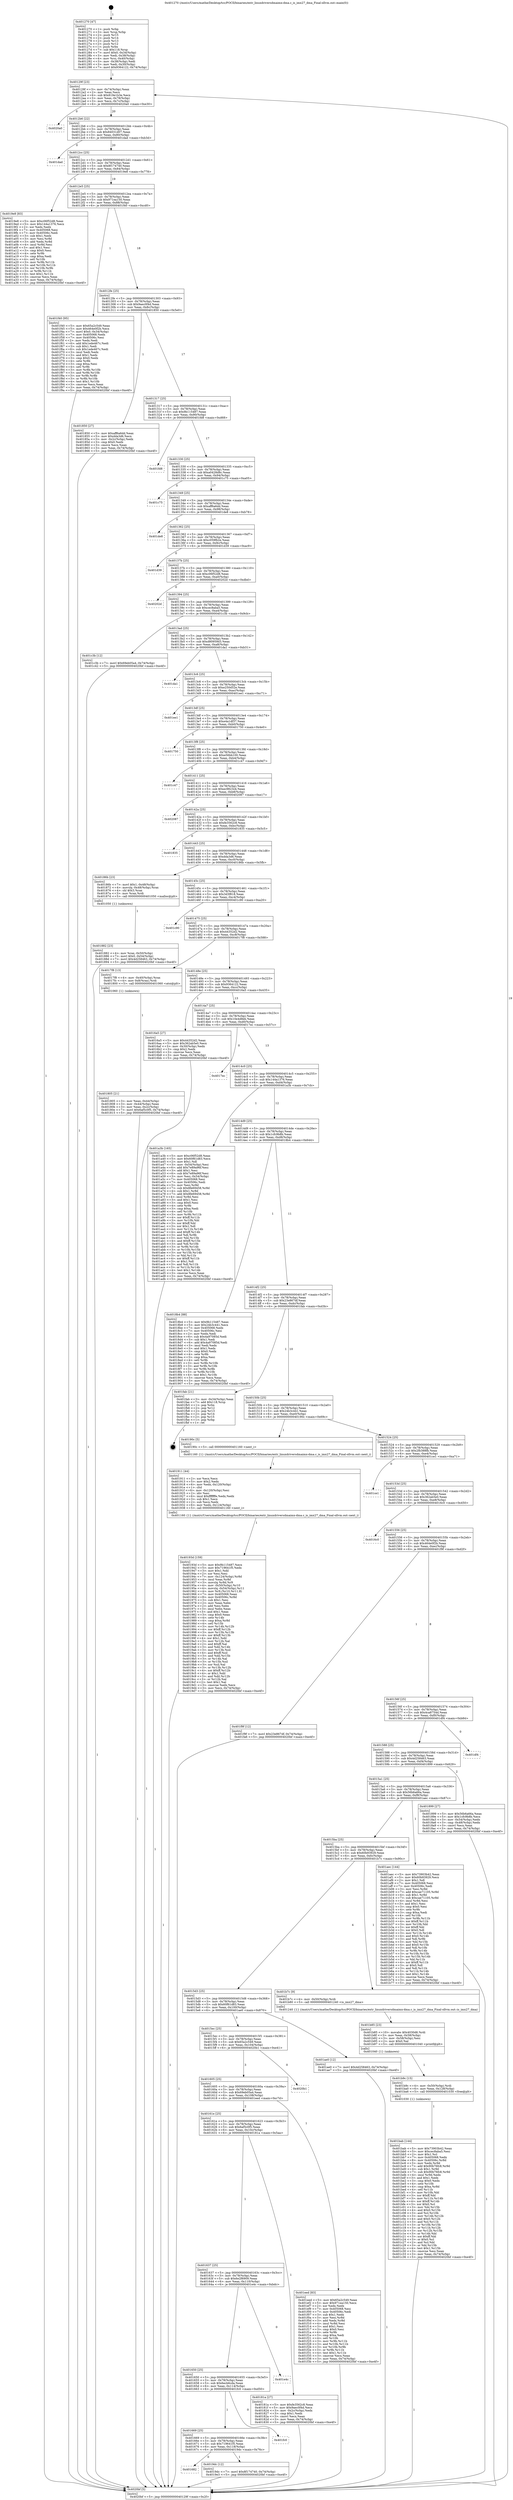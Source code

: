 digraph "0x401270" {
  label = "0x401270 (/mnt/c/Users/mathe/Desktop/tcc/POCII/binaries/extr_linuxdriversdmaimx-dma.c_is_imx27_dma_Final-ollvm.out::main(0))"
  labelloc = "t"
  node[shape=record]

  Entry [label="",width=0.3,height=0.3,shape=circle,fillcolor=black,style=filled]
  "0x40129f" [label="{
     0x40129f [23]\l
     | [instrs]\l
     &nbsp;&nbsp;0x40129f \<+3\>: mov -0x74(%rbp),%eax\l
     &nbsp;&nbsp;0x4012a2 \<+2\>: mov %eax,%ecx\l
     &nbsp;&nbsp;0x4012a4 \<+6\>: sub $0x819e1b3e,%ecx\l
     &nbsp;&nbsp;0x4012aa \<+3\>: mov %eax,-0x78(%rbp)\l
     &nbsp;&nbsp;0x4012ad \<+3\>: mov %ecx,-0x7c(%rbp)\l
     &nbsp;&nbsp;0x4012b0 \<+6\>: je 00000000004020a0 \<main+0xe30\>\l
  }"]
  "0x4020a0" [label="{
     0x4020a0\l
  }", style=dashed]
  "0x4012b6" [label="{
     0x4012b6 [22]\l
     | [instrs]\l
     &nbsp;&nbsp;0x4012b6 \<+5\>: jmp 00000000004012bb \<main+0x4b\>\l
     &nbsp;&nbsp;0x4012bb \<+3\>: mov -0x78(%rbp),%eax\l
     &nbsp;&nbsp;0x4012be \<+5\>: sub $0x84031d07,%eax\l
     &nbsp;&nbsp;0x4012c3 \<+3\>: mov %eax,-0x80(%rbp)\l
     &nbsp;&nbsp;0x4012c6 \<+6\>: je 0000000000401dad \<main+0xb3d\>\l
  }"]
  Exit [label="",width=0.3,height=0.3,shape=circle,fillcolor=black,style=filled,peripheries=2]
  "0x401dad" [label="{
     0x401dad\l
  }", style=dashed]
  "0x4012cc" [label="{
     0x4012cc [25]\l
     | [instrs]\l
     &nbsp;&nbsp;0x4012cc \<+5\>: jmp 00000000004012d1 \<main+0x61\>\l
     &nbsp;&nbsp;0x4012d1 \<+3\>: mov -0x78(%rbp),%eax\l
     &nbsp;&nbsp;0x4012d4 \<+5\>: sub $0x8f174740,%eax\l
     &nbsp;&nbsp;0x4012d9 \<+6\>: mov %eax,-0x84(%rbp)\l
     &nbsp;&nbsp;0x4012df \<+6\>: je 00000000004019e8 \<main+0x778\>\l
  }"]
  "0x401bab" [label="{
     0x401bab [144]\l
     | [instrs]\l
     &nbsp;&nbsp;0x401bab \<+5\>: mov $0x73903b42,%eax\l
     &nbsp;&nbsp;0x401bb0 \<+5\>: mov $0xcec8aba5,%esi\l
     &nbsp;&nbsp;0x401bb5 \<+2\>: mov $0x1,%cl\l
     &nbsp;&nbsp;0x401bb7 \<+7\>: mov 0x405068,%edx\l
     &nbsp;&nbsp;0x401bbe \<+8\>: mov 0x40506c,%r8d\l
     &nbsp;&nbsp;0x401bc6 \<+3\>: mov %edx,%r9d\l
     &nbsp;&nbsp;0x401bc9 \<+7\>: add $0x90b76fc8,%r9d\l
     &nbsp;&nbsp;0x401bd0 \<+4\>: sub $0x1,%r9d\l
     &nbsp;&nbsp;0x401bd4 \<+7\>: sub $0x90b76fc8,%r9d\l
     &nbsp;&nbsp;0x401bdb \<+4\>: imul %r9d,%edx\l
     &nbsp;&nbsp;0x401bdf \<+3\>: and $0x1,%edx\l
     &nbsp;&nbsp;0x401be2 \<+3\>: cmp $0x0,%edx\l
     &nbsp;&nbsp;0x401be5 \<+4\>: sete %r10b\l
     &nbsp;&nbsp;0x401be9 \<+4\>: cmp $0xa,%r8d\l
     &nbsp;&nbsp;0x401bed \<+4\>: setl %r11b\l
     &nbsp;&nbsp;0x401bf1 \<+3\>: mov %r10b,%bl\l
     &nbsp;&nbsp;0x401bf4 \<+3\>: xor $0xff,%bl\l
     &nbsp;&nbsp;0x401bf7 \<+3\>: mov %r11b,%r14b\l
     &nbsp;&nbsp;0x401bfa \<+4\>: xor $0xff,%r14b\l
     &nbsp;&nbsp;0x401bfe \<+3\>: xor $0x0,%cl\l
     &nbsp;&nbsp;0x401c01 \<+3\>: mov %bl,%r15b\l
     &nbsp;&nbsp;0x401c04 \<+4\>: and $0x0,%r15b\l
     &nbsp;&nbsp;0x401c08 \<+3\>: and %cl,%r10b\l
     &nbsp;&nbsp;0x401c0b \<+3\>: mov %r14b,%r12b\l
     &nbsp;&nbsp;0x401c0e \<+4\>: and $0x0,%r12b\l
     &nbsp;&nbsp;0x401c12 \<+3\>: and %cl,%r11b\l
     &nbsp;&nbsp;0x401c15 \<+3\>: or %r10b,%r15b\l
     &nbsp;&nbsp;0x401c18 \<+3\>: or %r11b,%r12b\l
     &nbsp;&nbsp;0x401c1b \<+3\>: xor %r12b,%r15b\l
     &nbsp;&nbsp;0x401c1e \<+3\>: or %r14b,%bl\l
     &nbsp;&nbsp;0x401c21 \<+3\>: xor $0xff,%bl\l
     &nbsp;&nbsp;0x401c24 \<+3\>: or $0x0,%cl\l
     &nbsp;&nbsp;0x401c27 \<+2\>: and %cl,%bl\l
     &nbsp;&nbsp;0x401c29 \<+3\>: or %bl,%r15b\l
     &nbsp;&nbsp;0x401c2c \<+4\>: test $0x1,%r15b\l
     &nbsp;&nbsp;0x401c30 \<+3\>: cmovne %esi,%eax\l
     &nbsp;&nbsp;0x401c33 \<+3\>: mov %eax,-0x74(%rbp)\l
     &nbsp;&nbsp;0x401c36 \<+5\>: jmp 00000000004020bf \<main+0xe4f\>\l
  }"]
  "0x4019e8" [label="{
     0x4019e8 [83]\l
     | [instrs]\l
     &nbsp;&nbsp;0x4019e8 \<+5\>: mov $0xc06f52d8,%eax\l
     &nbsp;&nbsp;0x4019ed \<+5\>: mov $0x144a1376,%ecx\l
     &nbsp;&nbsp;0x4019f2 \<+2\>: xor %edx,%edx\l
     &nbsp;&nbsp;0x4019f4 \<+7\>: mov 0x405068,%esi\l
     &nbsp;&nbsp;0x4019fb \<+7\>: mov 0x40506c,%edi\l
     &nbsp;&nbsp;0x401a02 \<+3\>: sub $0x1,%edx\l
     &nbsp;&nbsp;0x401a05 \<+3\>: mov %esi,%r8d\l
     &nbsp;&nbsp;0x401a08 \<+3\>: add %edx,%r8d\l
     &nbsp;&nbsp;0x401a0b \<+4\>: imul %r8d,%esi\l
     &nbsp;&nbsp;0x401a0f \<+3\>: and $0x1,%esi\l
     &nbsp;&nbsp;0x401a12 \<+3\>: cmp $0x0,%esi\l
     &nbsp;&nbsp;0x401a15 \<+4\>: sete %r9b\l
     &nbsp;&nbsp;0x401a19 \<+3\>: cmp $0xa,%edi\l
     &nbsp;&nbsp;0x401a1c \<+4\>: setl %r10b\l
     &nbsp;&nbsp;0x401a20 \<+3\>: mov %r9b,%r11b\l
     &nbsp;&nbsp;0x401a23 \<+3\>: and %r10b,%r11b\l
     &nbsp;&nbsp;0x401a26 \<+3\>: xor %r10b,%r9b\l
     &nbsp;&nbsp;0x401a29 \<+3\>: or %r9b,%r11b\l
     &nbsp;&nbsp;0x401a2c \<+4\>: test $0x1,%r11b\l
     &nbsp;&nbsp;0x401a30 \<+3\>: cmovne %ecx,%eax\l
     &nbsp;&nbsp;0x401a33 \<+3\>: mov %eax,-0x74(%rbp)\l
     &nbsp;&nbsp;0x401a36 \<+5\>: jmp 00000000004020bf \<main+0xe4f\>\l
  }"]
  "0x4012e5" [label="{
     0x4012e5 [25]\l
     | [instrs]\l
     &nbsp;&nbsp;0x4012e5 \<+5\>: jmp 00000000004012ea \<main+0x7a\>\l
     &nbsp;&nbsp;0x4012ea \<+3\>: mov -0x78(%rbp),%eax\l
     &nbsp;&nbsp;0x4012ed \<+5\>: sub $0x971ea150,%eax\l
     &nbsp;&nbsp;0x4012f2 \<+6\>: mov %eax,-0x88(%rbp)\l
     &nbsp;&nbsp;0x4012f8 \<+6\>: je 0000000000401f40 \<main+0xcd0\>\l
  }"]
  "0x401b9c" [label="{
     0x401b9c [15]\l
     | [instrs]\l
     &nbsp;&nbsp;0x401b9c \<+4\>: mov -0x50(%rbp),%rdi\l
     &nbsp;&nbsp;0x401ba0 \<+6\>: mov %eax,-0x128(%rbp)\l
     &nbsp;&nbsp;0x401ba6 \<+5\>: call 0000000000401030 \<free@plt\>\l
     | [calls]\l
     &nbsp;&nbsp;0x401030 \{1\} (unknown)\l
  }"]
  "0x401f40" [label="{
     0x401f40 [95]\l
     | [instrs]\l
     &nbsp;&nbsp;0x401f40 \<+5\>: mov $0x65a2c549,%eax\l
     &nbsp;&nbsp;0x401f45 \<+5\>: mov $0x464e0f2b,%ecx\l
     &nbsp;&nbsp;0x401f4a \<+7\>: movl $0x0,-0x34(%rbp)\l
     &nbsp;&nbsp;0x401f51 \<+7\>: mov 0x405068,%edx\l
     &nbsp;&nbsp;0x401f58 \<+7\>: mov 0x40506c,%esi\l
     &nbsp;&nbsp;0x401f5f \<+2\>: mov %edx,%edi\l
     &nbsp;&nbsp;0x401f61 \<+6\>: add $0x1ede467c,%edi\l
     &nbsp;&nbsp;0x401f67 \<+3\>: sub $0x1,%edi\l
     &nbsp;&nbsp;0x401f6a \<+6\>: sub $0x1ede467c,%edi\l
     &nbsp;&nbsp;0x401f70 \<+3\>: imul %edi,%edx\l
     &nbsp;&nbsp;0x401f73 \<+3\>: and $0x1,%edx\l
     &nbsp;&nbsp;0x401f76 \<+3\>: cmp $0x0,%edx\l
     &nbsp;&nbsp;0x401f79 \<+4\>: sete %r8b\l
     &nbsp;&nbsp;0x401f7d \<+3\>: cmp $0xa,%esi\l
     &nbsp;&nbsp;0x401f80 \<+4\>: setl %r9b\l
     &nbsp;&nbsp;0x401f84 \<+3\>: mov %r8b,%r10b\l
     &nbsp;&nbsp;0x401f87 \<+3\>: and %r9b,%r10b\l
     &nbsp;&nbsp;0x401f8a \<+3\>: xor %r9b,%r8b\l
     &nbsp;&nbsp;0x401f8d \<+3\>: or %r8b,%r10b\l
     &nbsp;&nbsp;0x401f90 \<+4\>: test $0x1,%r10b\l
     &nbsp;&nbsp;0x401f94 \<+3\>: cmovne %ecx,%eax\l
     &nbsp;&nbsp;0x401f97 \<+3\>: mov %eax,-0x74(%rbp)\l
     &nbsp;&nbsp;0x401f9a \<+5\>: jmp 00000000004020bf \<main+0xe4f\>\l
  }"]
  "0x4012fe" [label="{
     0x4012fe [25]\l
     | [instrs]\l
     &nbsp;&nbsp;0x4012fe \<+5\>: jmp 0000000000401303 \<main+0x93\>\l
     &nbsp;&nbsp;0x401303 \<+3\>: mov -0x78(%rbp),%eax\l
     &nbsp;&nbsp;0x401306 \<+5\>: sub $0x9aec0f4d,%eax\l
     &nbsp;&nbsp;0x40130b \<+6\>: mov %eax,-0x8c(%rbp)\l
     &nbsp;&nbsp;0x401311 \<+6\>: je 0000000000401850 \<main+0x5e0\>\l
  }"]
  "0x401b85" [label="{
     0x401b85 [23]\l
     | [instrs]\l
     &nbsp;&nbsp;0x401b85 \<+10\>: movabs $0x4030d6,%rdi\l
     &nbsp;&nbsp;0x401b8f \<+3\>: mov %eax,-0x58(%rbp)\l
     &nbsp;&nbsp;0x401b92 \<+3\>: mov -0x58(%rbp),%esi\l
     &nbsp;&nbsp;0x401b95 \<+2\>: mov $0x0,%al\l
     &nbsp;&nbsp;0x401b97 \<+5\>: call 0000000000401040 \<printf@plt\>\l
     | [calls]\l
     &nbsp;&nbsp;0x401040 \{1\} (unknown)\l
  }"]
  "0x401850" [label="{
     0x401850 [27]\l
     | [instrs]\l
     &nbsp;&nbsp;0x401850 \<+5\>: mov $0xaff6a6dd,%eax\l
     &nbsp;&nbsp;0x401855 \<+5\>: mov $0xdda3d6,%ecx\l
     &nbsp;&nbsp;0x40185a \<+3\>: mov -0x2c(%rbp),%edx\l
     &nbsp;&nbsp;0x40185d \<+3\>: cmp $0x0,%edx\l
     &nbsp;&nbsp;0x401860 \<+3\>: cmove %ecx,%eax\l
     &nbsp;&nbsp;0x401863 \<+3\>: mov %eax,-0x74(%rbp)\l
     &nbsp;&nbsp;0x401866 \<+5\>: jmp 00000000004020bf \<main+0xe4f\>\l
  }"]
  "0x401317" [label="{
     0x401317 [25]\l
     | [instrs]\l
     &nbsp;&nbsp;0x401317 \<+5\>: jmp 000000000040131c \<main+0xac\>\l
     &nbsp;&nbsp;0x40131c \<+3\>: mov -0x78(%rbp),%eax\l
     &nbsp;&nbsp;0x40131f \<+5\>: sub $0x9b115487,%eax\l
     &nbsp;&nbsp;0x401324 \<+6\>: mov %eax,-0x90(%rbp)\l
     &nbsp;&nbsp;0x40132a \<+6\>: je 0000000000401fd8 \<main+0xd68\>\l
  }"]
  "0x401682" [label="{
     0x401682\l
  }", style=dashed]
  "0x401fd8" [label="{
     0x401fd8\l
  }", style=dashed]
  "0x401330" [label="{
     0x401330 [25]\l
     | [instrs]\l
     &nbsp;&nbsp;0x401330 \<+5\>: jmp 0000000000401335 \<main+0xc5\>\l
     &nbsp;&nbsp;0x401335 \<+3\>: mov -0x78(%rbp),%eax\l
     &nbsp;&nbsp;0x401338 \<+5\>: sub $0xa0428d8c,%eax\l
     &nbsp;&nbsp;0x40133d \<+6\>: mov %eax,-0x94(%rbp)\l
     &nbsp;&nbsp;0x401343 \<+6\>: je 0000000000401c75 \<main+0xa05\>\l
  }"]
  "0x4019dc" [label="{
     0x4019dc [12]\l
     | [instrs]\l
     &nbsp;&nbsp;0x4019dc \<+7\>: movl $0x8f174740,-0x74(%rbp)\l
     &nbsp;&nbsp;0x4019e3 \<+5\>: jmp 00000000004020bf \<main+0xe4f\>\l
  }"]
  "0x401c75" [label="{
     0x401c75\l
  }", style=dashed]
  "0x401349" [label="{
     0x401349 [25]\l
     | [instrs]\l
     &nbsp;&nbsp;0x401349 \<+5\>: jmp 000000000040134e \<main+0xde\>\l
     &nbsp;&nbsp;0x40134e \<+3\>: mov -0x78(%rbp),%eax\l
     &nbsp;&nbsp;0x401351 \<+5\>: sub $0xaff6a6dd,%eax\l
     &nbsp;&nbsp;0x401356 \<+6\>: mov %eax,-0x98(%rbp)\l
     &nbsp;&nbsp;0x40135c \<+6\>: je 0000000000401de8 \<main+0xb78\>\l
  }"]
  "0x401669" [label="{
     0x401669 [25]\l
     | [instrs]\l
     &nbsp;&nbsp;0x401669 \<+5\>: jmp 000000000040166e \<main+0x3fe\>\l
     &nbsp;&nbsp;0x40166e \<+3\>: mov -0x78(%rbp),%eax\l
     &nbsp;&nbsp;0x401671 \<+5\>: sub $0x719641f5,%eax\l
     &nbsp;&nbsp;0x401676 \<+6\>: mov %eax,-0x118(%rbp)\l
     &nbsp;&nbsp;0x40167c \<+6\>: je 00000000004019dc \<main+0x76c\>\l
  }"]
  "0x401de8" [label="{
     0x401de8\l
  }", style=dashed]
  "0x401362" [label="{
     0x401362 [25]\l
     | [instrs]\l
     &nbsp;&nbsp;0x401362 \<+5\>: jmp 0000000000401367 \<main+0xf7\>\l
     &nbsp;&nbsp;0x401367 \<+3\>: mov -0x78(%rbp),%eax\l
     &nbsp;&nbsp;0x40136a \<+5\>: sub $0xc059fb2e,%eax\l
     &nbsp;&nbsp;0x40136f \<+6\>: mov %eax,-0x9c(%rbp)\l
     &nbsp;&nbsp;0x401375 \<+6\>: je 0000000000401d39 \<main+0xac9\>\l
  }"]
  "0x401fc0" [label="{
     0x401fc0\l
  }", style=dashed]
  "0x401d39" [label="{
     0x401d39\l
  }", style=dashed]
  "0x40137b" [label="{
     0x40137b [25]\l
     | [instrs]\l
     &nbsp;&nbsp;0x40137b \<+5\>: jmp 0000000000401380 \<main+0x110\>\l
     &nbsp;&nbsp;0x401380 \<+3\>: mov -0x78(%rbp),%eax\l
     &nbsp;&nbsp;0x401383 \<+5\>: sub $0xc06f52d8,%eax\l
     &nbsp;&nbsp;0x401388 \<+6\>: mov %eax,-0xa0(%rbp)\l
     &nbsp;&nbsp;0x40138e \<+6\>: je 000000000040202d \<main+0xdbd\>\l
  }"]
  "0x401650" [label="{
     0x401650 [25]\l
     | [instrs]\l
     &nbsp;&nbsp;0x401650 \<+5\>: jmp 0000000000401655 \<main+0x3e5\>\l
     &nbsp;&nbsp;0x401655 \<+3\>: mov -0x78(%rbp),%eax\l
     &nbsp;&nbsp;0x401658 \<+5\>: sub $0x6ecb6cda,%eax\l
     &nbsp;&nbsp;0x40165d \<+6\>: mov %eax,-0x114(%rbp)\l
     &nbsp;&nbsp;0x401663 \<+6\>: je 0000000000401fc0 \<main+0xd50\>\l
  }"]
  "0x40202d" [label="{
     0x40202d\l
  }", style=dashed]
  "0x401394" [label="{
     0x401394 [25]\l
     | [instrs]\l
     &nbsp;&nbsp;0x401394 \<+5\>: jmp 0000000000401399 \<main+0x129\>\l
     &nbsp;&nbsp;0x401399 \<+3\>: mov -0x78(%rbp),%eax\l
     &nbsp;&nbsp;0x40139c \<+5\>: sub $0xcec8aba5,%eax\l
     &nbsp;&nbsp;0x4013a1 \<+6\>: mov %eax,-0xa4(%rbp)\l
     &nbsp;&nbsp;0x4013a7 \<+6\>: je 0000000000401c3b \<main+0x9cb\>\l
  }"]
  "0x401e4c" [label="{
     0x401e4c\l
  }", style=dashed]
  "0x401c3b" [label="{
     0x401c3b [12]\l
     | [instrs]\l
     &nbsp;&nbsp;0x401c3b \<+7\>: movl $0x69eb05a4,-0x74(%rbp)\l
     &nbsp;&nbsp;0x401c42 \<+5\>: jmp 00000000004020bf \<main+0xe4f\>\l
  }"]
  "0x4013ad" [label="{
     0x4013ad [25]\l
     | [instrs]\l
     &nbsp;&nbsp;0x4013ad \<+5\>: jmp 00000000004013b2 \<main+0x142\>\l
     &nbsp;&nbsp;0x4013b2 \<+3\>: mov -0x78(%rbp),%eax\l
     &nbsp;&nbsp;0x4013b5 \<+5\>: sub $0xd80959d3,%eax\l
     &nbsp;&nbsp;0x4013ba \<+6\>: mov %eax,-0xa8(%rbp)\l
     &nbsp;&nbsp;0x4013c0 \<+6\>: je 0000000000401da1 \<main+0xb31\>\l
  }"]
  "0x40193d" [label="{
     0x40193d [159]\l
     | [instrs]\l
     &nbsp;&nbsp;0x40193d \<+5\>: mov $0x9b115487,%ecx\l
     &nbsp;&nbsp;0x401942 \<+5\>: mov $0x719641f5,%edx\l
     &nbsp;&nbsp;0x401947 \<+3\>: mov $0x1,%dil\l
     &nbsp;&nbsp;0x40194a \<+2\>: xor %esi,%esi\l
     &nbsp;&nbsp;0x40194c \<+7\>: mov -0x124(%rbp),%r8d\l
     &nbsp;&nbsp;0x401953 \<+4\>: imul %eax,%r8d\l
     &nbsp;&nbsp;0x401957 \<+3\>: movslq %r8d,%r9\l
     &nbsp;&nbsp;0x40195a \<+4\>: mov -0x50(%rbp),%r10\l
     &nbsp;&nbsp;0x40195e \<+4\>: movslq -0x54(%rbp),%r11\l
     &nbsp;&nbsp;0x401962 \<+4\>: mov %r9,(%r10,%r11,8)\l
     &nbsp;&nbsp;0x401966 \<+7\>: mov 0x405068,%eax\l
     &nbsp;&nbsp;0x40196d \<+8\>: mov 0x40506c,%r8d\l
     &nbsp;&nbsp;0x401975 \<+3\>: sub $0x1,%esi\l
     &nbsp;&nbsp;0x401978 \<+2\>: mov %eax,%ebx\l
     &nbsp;&nbsp;0x40197a \<+2\>: add %esi,%ebx\l
     &nbsp;&nbsp;0x40197c \<+3\>: imul %ebx,%eax\l
     &nbsp;&nbsp;0x40197f \<+3\>: and $0x1,%eax\l
     &nbsp;&nbsp;0x401982 \<+3\>: cmp $0x0,%eax\l
     &nbsp;&nbsp;0x401985 \<+4\>: sete %r14b\l
     &nbsp;&nbsp;0x401989 \<+4\>: cmp $0xa,%r8d\l
     &nbsp;&nbsp;0x40198d \<+4\>: setl %r15b\l
     &nbsp;&nbsp;0x401991 \<+3\>: mov %r14b,%r12b\l
     &nbsp;&nbsp;0x401994 \<+4\>: xor $0xff,%r12b\l
     &nbsp;&nbsp;0x401998 \<+3\>: mov %r15b,%r13b\l
     &nbsp;&nbsp;0x40199b \<+4\>: xor $0xff,%r13b\l
     &nbsp;&nbsp;0x40199f \<+4\>: xor $0x1,%dil\l
     &nbsp;&nbsp;0x4019a3 \<+3\>: mov %r12b,%al\l
     &nbsp;&nbsp;0x4019a6 \<+2\>: and $0xff,%al\l
     &nbsp;&nbsp;0x4019a8 \<+3\>: and %dil,%r14b\l
     &nbsp;&nbsp;0x4019ab \<+3\>: mov %r13b,%sil\l
     &nbsp;&nbsp;0x4019ae \<+4\>: and $0xff,%sil\l
     &nbsp;&nbsp;0x4019b2 \<+3\>: and %dil,%r15b\l
     &nbsp;&nbsp;0x4019b5 \<+3\>: or %r14b,%al\l
     &nbsp;&nbsp;0x4019b8 \<+3\>: or %r15b,%sil\l
     &nbsp;&nbsp;0x4019bb \<+3\>: xor %sil,%al\l
     &nbsp;&nbsp;0x4019be \<+3\>: or %r13b,%r12b\l
     &nbsp;&nbsp;0x4019c1 \<+4\>: xor $0xff,%r12b\l
     &nbsp;&nbsp;0x4019c5 \<+4\>: or $0x1,%dil\l
     &nbsp;&nbsp;0x4019c9 \<+3\>: and %dil,%r12b\l
     &nbsp;&nbsp;0x4019cc \<+3\>: or %r12b,%al\l
     &nbsp;&nbsp;0x4019cf \<+2\>: test $0x1,%al\l
     &nbsp;&nbsp;0x4019d1 \<+3\>: cmovne %edx,%ecx\l
     &nbsp;&nbsp;0x4019d4 \<+3\>: mov %ecx,-0x74(%rbp)\l
     &nbsp;&nbsp;0x4019d7 \<+5\>: jmp 00000000004020bf \<main+0xe4f\>\l
  }"]
  "0x401da1" [label="{
     0x401da1\l
  }", style=dashed]
  "0x4013c6" [label="{
     0x4013c6 [25]\l
     | [instrs]\l
     &nbsp;&nbsp;0x4013c6 \<+5\>: jmp 00000000004013cb \<main+0x15b\>\l
     &nbsp;&nbsp;0x4013cb \<+3\>: mov -0x78(%rbp),%eax\l
     &nbsp;&nbsp;0x4013ce \<+5\>: sub $0xe250d52e,%eax\l
     &nbsp;&nbsp;0x4013d3 \<+6\>: mov %eax,-0xac(%rbp)\l
     &nbsp;&nbsp;0x4013d9 \<+6\>: je 0000000000401ee1 \<main+0xc71\>\l
  }"]
  "0x401911" [label="{
     0x401911 [44]\l
     | [instrs]\l
     &nbsp;&nbsp;0x401911 \<+2\>: xor %ecx,%ecx\l
     &nbsp;&nbsp;0x401913 \<+5\>: mov $0x2,%edx\l
     &nbsp;&nbsp;0x401918 \<+6\>: mov %edx,-0x120(%rbp)\l
     &nbsp;&nbsp;0x40191e \<+1\>: cltd\l
     &nbsp;&nbsp;0x40191f \<+6\>: mov -0x120(%rbp),%esi\l
     &nbsp;&nbsp;0x401925 \<+2\>: idiv %esi\l
     &nbsp;&nbsp;0x401927 \<+6\>: imul $0xfffffffe,%edx,%edx\l
     &nbsp;&nbsp;0x40192d \<+3\>: sub $0x1,%ecx\l
     &nbsp;&nbsp;0x401930 \<+2\>: sub %ecx,%edx\l
     &nbsp;&nbsp;0x401932 \<+6\>: mov %edx,-0x124(%rbp)\l
     &nbsp;&nbsp;0x401938 \<+5\>: call 0000000000401160 \<next_i\>\l
     | [calls]\l
     &nbsp;&nbsp;0x401160 \{1\} (/mnt/c/Users/mathe/Desktop/tcc/POCII/binaries/extr_linuxdriversdmaimx-dma.c_is_imx27_dma_Final-ollvm.out::next_i)\l
  }"]
  "0x401ee1" [label="{
     0x401ee1\l
  }", style=dashed]
  "0x4013df" [label="{
     0x4013df [25]\l
     | [instrs]\l
     &nbsp;&nbsp;0x4013df \<+5\>: jmp 00000000004013e4 \<main+0x174\>\l
     &nbsp;&nbsp;0x4013e4 \<+3\>: mov -0x78(%rbp),%eax\l
     &nbsp;&nbsp;0x4013e7 \<+5\>: sub $0xe4a1df37,%eax\l
     &nbsp;&nbsp;0x4013ec \<+6\>: mov %eax,-0xb0(%rbp)\l
     &nbsp;&nbsp;0x4013f2 \<+6\>: je 0000000000401750 \<main+0x4e0\>\l
  }"]
  "0x401882" [label="{
     0x401882 [23]\l
     | [instrs]\l
     &nbsp;&nbsp;0x401882 \<+4\>: mov %rax,-0x50(%rbp)\l
     &nbsp;&nbsp;0x401886 \<+7\>: movl $0x0,-0x54(%rbp)\l
     &nbsp;&nbsp;0x40188d \<+7\>: movl $0x4d258463,-0x74(%rbp)\l
     &nbsp;&nbsp;0x401894 \<+5\>: jmp 00000000004020bf \<main+0xe4f\>\l
  }"]
  "0x401750" [label="{
     0x401750\l
  }", style=dashed]
  "0x4013f8" [label="{
     0x4013f8 [25]\l
     | [instrs]\l
     &nbsp;&nbsp;0x4013f8 \<+5\>: jmp 00000000004013fd \<main+0x18d\>\l
     &nbsp;&nbsp;0x4013fd \<+3\>: mov -0x78(%rbp),%eax\l
     &nbsp;&nbsp;0x401400 \<+5\>: sub $0xe56bb100,%eax\l
     &nbsp;&nbsp;0x401405 \<+6\>: mov %eax,-0xb4(%rbp)\l
     &nbsp;&nbsp;0x40140b \<+6\>: je 0000000000401c47 \<main+0x9d7\>\l
  }"]
  "0x401637" [label="{
     0x401637 [25]\l
     | [instrs]\l
     &nbsp;&nbsp;0x401637 \<+5\>: jmp 000000000040163c \<main+0x3cc\>\l
     &nbsp;&nbsp;0x40163c \<+3\>: mov -0x78(%rbp),%eax\l
     &nbsp;&nbsp;0x40163f \<+5\>: sub $0x6e2f6909,%eax\l
     &nbsp;&nbsp;0x401644 \<+6\>: mov %eax,-0x110(%rbp)\l
     &nbsp;&nbsp;0x40164a \<+6\>: je 0000000000401e4c \<main+0xbdc\>\l
  }"]
  "0x401c47" [label="{
     0x401c47\l
  }", style=dashed]
  "0x401411" [label="{
     0x401411 [25]\l
     | [instrs]\l
     &nbsp;&nbsp;0x401411 \<+5\>: jmp 0000000000401416 \<main+0x1a6\>\l
     &nbsp;&nbsp;0x401416 \<+3\>: mov -0x78(%rbp),%eax\l
     &nbsp;&nbsp;0x401419 \<+5\>: sub $0xec9823cb,%eax\l
     &nbsp;&nbsp;0x40141e \<+6\>: mov %eax,-0xb8(%rbp)\l
     &nbsp;&nbsp;0x401424 \<+6\>: je 0000000000402087 \<main+0xe17\>\l
  }"]
  "0x40181a" [label="{
     0x40181a [27]\l
     | [instrs]\l
     &nbsp;&nbsp;0x40181a \<+5\>: mov $0xfe3562c8,%eax\l
     &nbsp;&nbsp;0x40181f \<+5\>: mov $0x9aec0f4d,%ecx\l
     &nbsp;&nbsp;0x401824 \<+3\>: mov -0x2c(%rbp),%edx\l
     &nbsp;&nbsp;0x401827 \<+3\>: cmp $0x1,%edx\l
     &nbsp;&nbsp;0x40182a \<+3\>: cmovl %ecx,%eax\l
     &nbsp;&nbsp;0x40182d \<+3\>: mov %eax,-0x74(%rbp)\l
     &nbsp;&nbsp;0x401830 \<+5\>: jmp 00000000004020bf \<main+0xe4f\>\l
  }"]
  "0x402087" [label="{
     0x402087\l
  }", style=dashed]
  "0x40142a" [label="{
     0x40142a [25]\l
     | [instrs]\l
     &nbsp;&nbsp;0x40142a \<+5\>: jmp 000000000040142f \<main+0x1bf\>\l
     &nbsp;&nbsp;0x40142f \<+3\>: mov -0x78(%rbp),%eax\l
     &nbsp;&nbsp;0x401432 \<+5\>: sub $0xfe3562c8,%eax\l
     &nbsp;&nbsp;0x401437 \<+6\>: mov %eax,-0xbc(%rbp)\l
     &nbsp;&nbsp;0x40143d \<+6\>: je 0000000000401835 \<main+0x5c5\>\l
  }"]
  "0x40161e" [label="{
     0x40161e [25]\l
     | [instrs]\l
     &nbsp;&nbsp;0x40161e \<+5\>: jmp 0000000000401623 \<main+0x3b3\>\l
     &nbsp;&nbsp;0x401623 \<+3\>: mov -0x78(%rbp),%eax\l
     &nbsp;&nbsp;0x401626 \<+5\>: sub $0x6af5c0f5,%eax\l
     &nbsp;&nbsp;0x40162b \<+6\>: mov %eax,-0x10c(%rbp)\l
     &nbsp;&nbsp;0x401631 \<+6\>: je 000000000040181a \<main+0x5aa\>\l
  }"]
  "0x401835" [label="{
     0x401835\l
  }", style=dashed]
  "0x401443" [label="{
     0x401443 [25]\l
     | [instrs]\l
     &nbsp;&nbsp;0x401443 \<+5\>: jmp 0000000000401448 \<main+0x1d8\>\l
     &nbsp;&nbsp;0x401448 \<+3\>: mov -0x78(%rbp),%eax\l
     &nbsp;&nbsp;0x40144b \<+5\>: sub $0xdda3d6,%eax\l
     &nbsp;&nbsp;0x401450 \<+6\>: mov %eax,-0xc0(%rbp)\l
     &nbsp;&nbsp;0x401456 \<+6\>: je 000000000040186b \<main+0x5fb\>\l
  }"]
  "0x401eed" [label="{
     0x401eed [83]\l
     | [instrs]\l
     &nbsp;&nbsp;0x401eed \<+5\>: mov $0x65a2c549,%eax\l
     &nbsp;&nbsp;0x401ef2 \<+5\>: mov $0x971ea150,%ecx\l
     &nbsp;&nbsp;0x401ef7 \<+2\>: xor %edx,%edx\l
     &nbsp;&nbsp;0x401ef9 \<+7\>: mov 0x405068,%esi\l
     &nbsp;&nbsp;0x401f00 \<+7\>: mov 0x40506c,%edi\l
     &nbsp;&nbsp;0x401f07 \<+3\>: sub $0x1,%edx\l
     &nbsp;&nbsp;0x401f0a \<+3\>: mov %esi,%r8d\l
     &nbsp;&nbsp;0x401f0d \<+3\>: add %edx,%r8d\l
     &nbsp;&nbsp;0x401f10 \<+4\>: imul %r8d,%esi\l
     &nbsp;&nbsp;0x401f14 \<+3\>: and $0x1,%esi\l
     &nbsp;&nbsp;0x401f17 \<+3\>: cmp $0x0,%esi\l
     &nbsp;&nbsp;0x401f1a \<+4\>: sete %r9b\l
     &nbsp;&nbsp;0x401f1e \<+3\>: cmp $0xa,%edi\l
     &nbsp;&nbsp;0x401f21 \<+4\>: setl %r10b\l
     &nbsp;&nbsp;0x401f25 \<+3\>: mov %r9b,%r11b\l
     &nbsp;&nbsp;0x401f28 \<+3\>: and %r10b,%r11b\l
     &nbsp;&nbsp;0x401f2b \<+3\>: xor %r10b,%r9b\l
     &nbsp;&nbsp;0x401f2e \<+3\>: or %r9b,%r11b\l
     &nbsp;&nbsp;0x401f31 \<+4\>: test $0x1,%r11b\l
     &nbsp;&nbsp;0x401f35 \<+3\>: cmovne %ecx,%eax\l
     &nbsp;&nbsp;0x401f38 \<+3\>: mov %eax,-0x74(%rbp)\l
     &nbsp;&nbsp;0x401f3b \<+5\>: jmp 00000000004020bf \<main+0xe4f\>\l
  }"]
  "0x40186b" [label="{
     0x40186b [23]\l
     | [instrs]\l
     &nbsp;&nbsp;0x40186b \<+7\>: movl $0x1,-0x48(%rbp)\l
     &nbsp;&nbsp;0x401872 \<+4\>: movslq -0x48(%rbp),%rax\l
     &nbsp;&nbsp;0x401876 \<+4\>: shl $0x3,%rax\l
     &nbsp;&nbsp;0x40187a \<+3\>: mov %rax,%rdi\l
     &nbsp;&nbsp;0x40187d \<+5\>: call 0000000000401050 \<malloc@plt\>\l
     | [calls]\l
     &nbsp;&nbsp;0x401050 \{1\} (unknown)\l
  }"]
  "0x40145c" [label="{
     0x40145c [25]\l
     | [instrs]\l
     &nbsp;&nbsp;0x40145c \<+5\>: jmp 0000000000401461 \<main+0x1f1\>\l
     &nbsp;&nbsp;0x401461 \<+3\>: mov -0x78(%rbp),%eax\l
     &nbsp;&nbsp;0x401464 \<+5\>: sub $0x3d3f818,%eax\l
     &nbsp;&nbsp;0x401469 \<+6\>: mov %eax,-0xc4(%rbp)\l
     &nbsp;&nbsp;0x40146f \<+6\>: je 0000000000401c90 \<main+0xa20\>\l
  }"]
  "0x401605" [label="{
     0x401605 [25]\l
     | [instrs]\l
     &nbsp;&nbsp;0x401605 \<+5\>: jmp 000000000040160a \<main+0x39a\>\l
     &nbsp;&nbsp;0x40160a \<+3\>: mov -0x78(%rbp),%eax\l
     &nbsp;&nbsp;0x40160d \<+5\>: sub $0x69eb05a4,%eax\l
     &nbsp;&nbsp;0x401612 \<+6\>: mov %eax,-0x108(%rbp)\l
     &nbsp;&nbsp;0x401618 \<+6\>: je 0000000000401eed \<main+0xc7d\>\l
  }"]
  "0x401c90" [label="{
     0x401c90\l
  }", style=dashed]
  "0x401475" [label="{
     0x401475 [25]\l
     | [instrs]\l
     &nbsp;&nbsp;0x401475 \<+5\>: jmp 000000000040147a \<main+0x20a\>\l
     &nbsp;&nbsp;0x40147a \<+3\>: mov -0x78(%rbp),%eax\l
     &nbsp;&nbsp;0x40147d \<+5\>: sub $0x44352d2,%eax\l
     &nbsp;&nbsp;0x401482 \<+6\>: mov %eax,-0xc8(%rbp)\l
     &nbsp;&nbsp;0x401488 \<+6\>: je 00000000004017f8 \<main+0x588\>\l
  }"]
  "0x4020b1" [label="{
     0x4020b1\l
  }", style=dashed]
  "0x4017f8" [label="{
     0x4017f8 [13]\l
     | [instrs]\l
     &nbsp;&nbsp;0x4017f8 \<+4\>: mov -0x40(%rbp),%rax\l
     &nbsp;&nbsp;0x4017fc \<+4\>: mov 0x8(%rax),%rdi\l
     &nbsp;&nbsp;0x401800 \<+5\>: call 0000000000401060 \<atoi@plt\>\l
     | [calls]\l
     &nbsp;&nbsp;0x401060 \{1\} (unknown)\l
  }"]
  "0x40148e" [label="{
     0x40148e [25]\l
     | [instrs]\l
     &nbsp;&nbsp;0x40148e \<+5\>: jmp 0000000000401493 \<main+0x223\>\l
     &nbsp;&nbsp;0x401493 \<+3\>: mov -0x78(%rbp),%eax\l
     &nbsp;&nbsp;0x401496 \<+5\>: sub $0x9364122,%eax\l
     &nbsp;&nbsp;0x40149b \<+6\>: mov %eax,-0xcc(%rbp)\l
     &nbsp;&nbsp;0x4014a1 \<+6\>: je 00000000004016a5 \<main+0x435\>\l
  }"]
  "0x4015ec" [label="{
     0x4015ec [25]\l
     | [instrs]\l
     &nbsp;&nbsp;0x4015ec \<+5\>: jmp 00000000004015f1 \<main+0x381\>\l
     &nbsp;&nbsp;0x4015f1 \<+3\>: mov -0x78(%rbp),%eax\l
     &nbsp;&nbsp;0x4015f4 \<+5\>: sub $0x65a2c549,%eax\l
     &nbsp;&nbsp;0x4015f9 \<+6\>: mov %eax,-0x104(%rbp)\l
     &nbsp;&nbsp;0x4015ff \<+6\>: je 00000000004020b1 \<main+0xe41\>\l
  }"]
  "0x4016a5" [label="{
     0x4016a5 [27]\l
     | [instrs]\l
     &nbsp;&nbsp;0x4016a5 \<+5\>: mov $0x44352d2,%eax\l
     &nbsp;&nbsp;0x4016aa \<+5\>: mov $0x362ab5e0,%ecx\l
     &nbsp;&nbsp;0x4016af \<+3\>: mov -0x30(%rbp),%edx\l
     &nbsp;&nbsp;0x4016b2 \<+3\>: cmp $0x2,%edx\l
     &nbsp;&nbsp;0x4016b5 \<+3\>: cmovne %ecx,%eax\l
     &nbsp;&nbsp;0x4016b8 \<+3\>: mov %eax,-0x74(%rbp)\l
     &nbsp;&nbsp;0x4016bb \<+5\>: jmp 00000000004020bf \<main+0xe4f\>\l
  }"]
  "0x4014a7" [label="{
     0x4014a7 [25]\l
     | [instrs]\l
     &nbsp;&nbsp;0x4014a7 \<+5\>: jmp 00000000004014ac \<main+0x23c\>\l
     &nbsp;&nbsp;0x4014ac \<+3\>: mov -0x78(%rbp),%eax\l
     &nbsp;&nbsp;0x4014af \<+5\>: sub $0x10e4d8eb,%eax\l
     &nbsp;&nbsp;0x4014b4 \<+6\>: mov %eax,-0xd0(%rbp)\l
     &nbsp;&nbsp;0x4014ba \<+6\>: je 00000000004017ec \<main+0x57c\>\l
  }"]
  "0x4020bf" [label="{
     0x4020bf [5]\l
     | [instrs]\l
     &nbsp;&nbsp;0x4020bf \<+5\>: jmp 000000000040129f \<main+0x2f\>\l
  }"]
  "0x401270" [label="{
     0x401270 [47]\l
     | [instrs]\l
     &nbsp;&nbsp;0x401270 \<+1\>: push %rbp\l
     &nbsp;&nbsp;0x401271 \<+3\>: mov %rsp,%rbp\l
     &nbsp;&nbsp;0x401274 \<+2\>: push %r15\l
     &nbsp;&nbsp;0x401276 \<+2\>: push %r14\l
     &nbsp;&nbsp;0x401278 \<+2\>: push %r13\l
     &nbsp;&nbsp;0x40127a \<+2\>: push %r12\l
     &nbsp;&nbsp;0x40127c \<+1\>: push %rbx\l
     &nbsp;&nbsp;0x40127d \<+7\>: sub $0x118,%rsp\l
     &nbsp;&nbsp;0x401284 \<+7\>: movl $0x0,-0x34(%rbp)\l
     &nbsp;&nbsp;0x40128b \<+3\>: mov %edi,-0x38(%rbp)\l
     &nbsp;&nbsp;0x40128e \<+4\>: mov %rsi,-0x40(%rbp)\l
     &nbsp;&nbsp;0x401292 \<+3\>: mov -0x38(%rbp),%edi\l
     &nbsp;&nbsp;0x401295 \<+3\>: mov %edi,-0x30(%rbp)\l
     &nbsp;&nbsp;0x401298 \<+7\>: movl $0x9364122,-0x74(%rbp)\l
  }"]
  "0x401805" [label="{
     0x401805 [21]\l
     | [instrs]\l
     &nbsp;&nbsp;0x401805 \<+3\>: mov %eax,-0x44(%rbp)\l
     &nbsp;&nbsp;0x401808 \<+3\>: mov -0x44(%rbp),%eax\l
     &nbsp;&nbsp;0x40180b \<+3\>: mov %eax,-0x2c(%rbp)\l
     &nbsp;&nbsp;0x40180e \<+7\>: movl $0x6af5c0f5,-0x74(%rbp)\l
     &nbsp;&nbsp;0x401815 \<+5\>: jmp 00000000004020bf \<main+0xe4f\>\l
  }"]
  "0x401ae0" [label="{
     0x401ae0 [12]\l
     | [instrs]\l
     &nbsp;&nbsp;0x401ae0 \<+7\>: movl $0x4d258463,-0x74(%rbp)\l
     &nbsp;&nbsp;0x401ae7 \<+5\>: jmp 00000000004020bf \<main+0xe4f\>\l
  }"]
  "0x4017ec" [label="{
     0x4017ec\l
  }", style=dashed]
  "0x4014c0" [label="{
     0x4014c0 [25]\l
     | [instrs]\l
     &nbsp;&nbsp;0x4014c0 \<+5\>: jmp 00000000004014c5 \<main+0x255\>\l
     &nbsp;&nbsp;0x4014c5 \<+3\>: mov -0x78(%rbp),%eax\l
     &nbsp;&nbsp;0x4014c8 \<+5\>: sub $0x144a1376,%eax\l
     &nbsp;&nbsp;0x4014cd \<+6\>: mov %eax,-0xd4(%rbp)\l
     &nbsp;&nbsp;0x4014d3 \<+6\>: je 0000000000401a3b \<main+0x7cb\>\l
  }"]
  "0x4015d3" [label="{
     0x4015d3 [25]\l
     | [instrs]\l
     &nbsp;&nbsp;0x4015d3 \<+5\>: jmp 00000000004015d8 \<main+0x368\>\l
     &nbsp;&nbsp;0x4015d8 \<+3\>: mov -0x78(%rbp),%eax\l
     &nbsp;&nbsp;0x4015db \<+5\>: sub $0x60f61d83,%eax\l
     &nbsp;&nbsp;0x4015e0 \<+6\>: mov %eax,-0x100(%rbp)\l
     &nbsp;&nbsp;0x4015e6 \<+6\>: je 0000000000401ae0 \<main+0x870\>\l
  }"]
  "0x401a3b" [label="{
     0x401a3b [165]\l
     | [instrs]\l
     &nbsp;&nbsp;0x401a3b \<+5\>: mov $0xc06f52d8,%eax\l
     &nbsp;&nbsp;0x401a40 \<+5\>: mov $0x60f61d83,%ecx\l
     &nbsp;&nbsp;0x401a45 \<+2\>: mov $0x1,%dl\l
     &nbsp;&nbsp;0x401a47 \<+3\>: mov -0x54(%rbp),%esi\l
     &nbsp;&nbsp;0x401a4a \<+6\>: add $0x7e89a96f,%esi\l
     &nbsp;&nbsp;0x401a50 \<+3\>: add $0x1,%esi\l
     &nbsp;&nbsp;0x401a53 \<+6\>: sub $0x7e89a96f,%esi\l
     &nbsp;&nbsp;0x401a59 \<+3\>: mov %esi,-0x54(%rbp)\l
     &nbsp;&nbsp;0x401a5c \<+7\>: mov 0x405068,%esi\l
     &nbsp;&nbsp;0x401a63 \<+7\>: mov 0x40506c,%edi\l
     &nbsp;&nbsp;0x401a6a \<+3\>: mov %esi,%r8d\l
     &nbsp;&nbsp;0x401a6d \<+7\>: sub $0x8fe69458,%r8d\l
     &nbsp;&nbsp;0x401a74 \<+4\>: sub $0x1,%r8d\l
     &nbsp;&nbsp;0x401a78 \<+7\>: add $0x8fe69458,%r8d\l
     &nbsp;&nbsp;0x401a7f \<+4\>: imul %r8d,%esi\l
     &nbsp;&nbsp;0x401a83 \<+3\>: and $0x1,%esi\l
     &nbsp;&nbsp;0x401a86 \<+3\>: cmp $0x0,%esi\l
     &nbsp;&nbsp;0x401a89 \<+4\>: sete %r9b\l
     &nbsp;&nbsp;0x401a8d \<+3\>: cmp $0xa,%edi\l
     &nbsp;&nbsp;0x401a90 \<+4\>: setl %r10b\l
     &nbsp;&nbsp;0x401a94 \<+3\>: mov %r9b,%r11b\l
     &nbsp;&nbsp;0x401a97 \<+4\>: xor $0xff,%r11b\l
     &nbsp;&nbsp;0x401a9b \<+3\>: mov %r10b,%bl\l
     &nbsp;&nbsp;0x401a9e \<+3\>: xor $0xff,%bl\l
     &nbsp;&nbsp;0x401aa1 \<+3\>: xor $0x1,%dl\l
     &nbsp;&nbsp;0x401aa4 \<+3\>: mov %r11b,%r14b\l
     &nbsp;&nbsp;0x401aa7 \<+4\>: and $0xff,%r14b\l
     &nbsp;&nbsp;0x401aab \<+3\>: and %dl,%r9b\l
     &nbsp;&nbsp;0x401aae \<+3\>: mov %bl,%r15b\l
     &nbsp;&nbsp;0x401ab1 \<+4\>: and $0xff,%r15b\l
     &nbsp;&nbsp;0x401ab5 \<+3\>: and %dl,%r10b\l
     &nbsp;&nbsp;0x401ab8 \<+3\>: or %r9b,%r14b\l
     &nbsp;&nbsp;0x401abb \<+3\>: or %r10b,%r15b\l
     &nbsp;&nbsp;0x401abe \<+3\>: xor %r15b,%r14b\l
     &nbsp;&nbsp;0x401ac1 \<+3\>: or %bl,%r11b\l
     &nbsp;&nbsp;0x401ac4 \<+4\>: xor $0xff,%r11b\l
     &nbsp;&nbsp;0x401ac8 \<+3\>: or $0x1,%dl\l
     &nbsp;&nbsp;0x401acb \<+3\>: and %dl,%r11b\l
     &nbsp;&nbsp;0x401ace \<+3\>: or %r11b,%r14b\l
     &nbsp;&nbsp;0x401ad1 \<+4\>: test $0x1,%r14b\l
     &nbsp;&nbsp;0x401ad5 \<+3\>: cmovne %ecx,%eax\l
     &nbsp;&nbsp;0x401ad8 \<+3\>: mov %eax,-0x74(%rbp)\l
     &nbsp;&nbsp;0x401adb \<+5\>: jmp 00000000004020bf \<main+0xe4f\>\l
  }"]
  "0x4014d9" [label="{
     0x4014d9 [25]\l
     | [instrs]\l
     &nbsp;&nbsp;0x4014d9 \<+5\>: jmp 00000000004014de \<main+0x26e\>\l
     &nbsp;&nbsp;0x4014de \<+3\>: mov -0x78(%rbp),%eax\l
     &nbsp;&nbsp;0x4014e1 \<+5\>: sub $0x1cfc9b8b,%eax\l
     &nbsp;&nbsp;0x4014e6 \<+6\>: mov %eax,-0xd8(%rbp)\l
     &nbsp;&nbsp;0x4014ec \<+6\>: je 00000000004018b4 \<main+0x644\>\l
  }"]
  "0x401b7c" [label="{
     0x401b7c [9]\l
     | [instrs]\l
     &nbsp;&nbsp;0x401b7c \<+4\>: mov -0x50(%rbp),%rdi\l
     &nbsp;&nbsp;0x401b80 \<+5\>: call 0000000000401240 \<is_imx27_dma\>\l
     | [calls]\l
     &nbsp;&nbsp;0x401240 \{1\} (/mnt/c/Users/mathe/Desktop/tcc/POCII/binaries/extr_linuxdriversdmaimx-dma.c_is_imx27_dma_Final-ollvm.out::is_imx27_dma)\l
  }"]
  "0x4018b4" [label="{
     0x4018b4 [88]\l
     | [instrs]\l
     &nbsp;&nbsp;0x4018b4 \<+5\>: mov $0x9b115487,%eax\l
     &nbsp;&nbsp;0x4018b9 \<+5\>: mov $0x24b3c441,%ecx\l
     &nbsp;&nbsp;0x4018be \<+7\>: mov 0x405068,%edx\l
     &nbsp;&nbsp;0x4018c5 \<+7\>: mov 0x40506c,%esi\l
     &nbsp;&nbsp;0x4018cc \<+2\>: mov %edx,%edi\l
     &nbsp;&nbsp;0x4018ce \<+6\>: sub $0x4a97085d,%edi\l
     &nbsp;&nbsp;0x4018d4 \<+3\>: sub $0x1,%edi\l
     &nbsp;&nbsp;0x4018d7 \<+6\>: add $0x4a97085d,%edi\l
     &nbsp;&nbsp;0x4018dd \<+3\>: imul %edi,%edx\l
     &nbsp;&nbsp;0x4018e0 \<+3\>: and $0x1,%edx\l
     &nbsp;&nbsp;0x4018e3 \<+3\>: cmp $0x0,%edx\l
     &nbsp;&nbsp;0x4018e6 \<+4\>: sete %r8b\l
     &nbsp;&nbsp;0x4018ea \<+3\>: cmp $0xa,%esi\l
     &nbsp;&nbsp;0x4018ed \<+4\>: setl %r9b\l
     &nbsp;&nbsp;0x4018f1 \<+3\>: mov %r8b,%r10b\l
     &nbsp;&nbsp;0x4018f4 \<+3\>: and %r9b,%r10b\l
     &nbsp;&nbsp;0x4018f7 \<+3\>: xor %r9b,%r8b\l
     &nbsp;&nbsp;0x4018fa \<+3\>: or %r8b,%r10b\l
     &nbsp;&nbsp;0x4018fd \<+4\>: test $0x1,%r10b\l
     &nbsp;&nbsp;0x401901 \<+3\>: cmovne %ecx,%eax\l
     &nbsp;&nbsp;0x401904 \<+3\>: mov %eax,-0x74(%rbp)\l
     &nbsp;&nbsp;0x401907 \<+5\>: jmp 00000000004020bf \<main+0xe4f\>\l
  }"]
  "0x4014f2" [label="{
     0x4014f2 [25]\l
     | [instrs]\l
     &nbsp;&nbsp;0x4014f2 \<+5\>: jmp 00000000004014f7 \<main+0x287\>\l
     &nbsp;&nbsp;0x4014f7 \<+3\>: mov -0x78(%rbp),%eax\l
     &nbsp;&nbsp;0x4014fa \<+5\>: sub $0x23e867df,%eax\l
     &nbsp;&nbsp;0x4014ff \<+6\>: mov %eax,-0xdc(%rbp)\l
     &nbsp;&nbsp;0x401505 \<+6\>: je 0000000000401fab \<main+0xd3b\>\l
  }"]
  "0x4015ba" [label="{
     0x4015ba [25]\l
     | [instrs]\l
     &nbsp;&nbsp;0x4015ba \<+5\>: jmp 00000000004015bf \<main+0x34f\>\l
     &nbsp;&nbsp;0x4015bf \<+3\>: mov -0x78(%rbp),%eax\l
     &nbsp;&nbsp;0x4015c2 \<+5\>: sub $0x60b93929,%eax\l
     &nbsp;&nbsp;0x4015c7 \<+6\>: mov %eax,-0xfc(%rbp)\l
     &nbsp;&nbsp;0x4015cd \<+6\>: je 0000000000401b7c \<main+0x90c\>\l
  }"]
  "0x401fab" [label="{
     0x401fab [21]\l
     | [instrs]\l
     &nbsp;&nbsp;0x401fab \<+3\>: mov -0x34(%rbp),%eax\l
     &nbsp;&nbsp;0x401fae \<+7\>: add $0x118,%rsp\l
     &nbsp;&nbsp;0x401fb5 \<+1\>: pop %rbx\l
     &nbsp;&nbsp;0x401fb6 \<+2\>: pop %r12\l
     &nbsp;&nbsp;0x401fb8 \<+2\>: pop %r13\l
     &nbsp;&nbsp;0x401fba \<+2\>: pop %r14\l
     &nbsp;&nbsp;0x401fbc \<+2\>: pop %r15\l
     &nbsp;&nbsp;0x401fbe \<+1\>: pop %rbp\l
     &nbsp;&nbsp;0x401fbf \<+1\>: ret\l
  }"]
  "0x40150b" [label="{
     0x40150b [25]\l
     | [instrs]\l
     &nbsp;&nbsp;0x40150b \<+5\>: jmp 0000000000401510 \<main+0x2a0\>\l
     &nbsp;&nbsp;0x401510 \<+3\>: mov -0x78(%rbp),%eax\l
     &nbsp;&nbsp;0x401513 \<+5\>: sub $0x24b3c441,%eax\l
     &nbsp;&nbsp;0x401518 \<+6\>: mov %eax,-0xe0(%rbp)\l
     &nbsp;&nbsp;0x40151e \<+6\>: je 000000000040190c \<main+0x69c\>\l
  }"]
  "0x401aec" [label="{
     0x401aec [144]\l
     | [instrs]\l
     &nbsp;&nbsp;0x401aec \<+5\>: mov $0x73903b42,%eax\l
     &nbsp;&nbsp;0x401af1 \<+5\>: mov $0x60b93929,%ecx\l
     &nbsp;&nbsp;0x401af6 \<+2\>: mov $0x1,%dl\l
     &nbsp;&nbsp;0x401af8 \<+7\>: mov 0x405068,%esi\l
     &nbsp;&nbsp;0x401aff \<+7\>: mov 0x40506c,%edi\l
     &nbsp;&nbsp;0x401b06 \<+3\>: mov %esi,%r8d\l
     &nbsp;&nbsp;0x401b09 \<+7\>: add $0xcae71105,%r8d\l
     &nbsp;&nbsp;0x401b10 \<+4\>: sub $0x1,%r8d\l
     &nbsp;&nbsp;0x401b14 \<+7\>: sub $0xcae71105,%r8d\l
     &nbsp;&nbsp;0x401b1b \<+4\>: imul %r8d,%esi\l
     &nbsp;&nbsp;0x401b1f \<+3\>: and $0x1,%esi\l
     &nbsp;&nbsp;0x401b22 \<+3\>: cmp $0x0,%esi\l
     &nbsp;&nbsp;0x401b25 \<+4\>: sete %r9b\l
     &nbsp;&nbsp;0x401b29 \<+3\>: cmp $0xa,%edi\l
     &nbsp;&nbsp;0x401b2c \<+4\>: setl %r10b\l
     &nbsp;&nbsp;0x401b30 \<+3\>: mov %r9b,%r11b\l
     &nbsp;&nbsp;0x401b33 \<+4\>: xor $0xff,%r11b\l
     &nbsp;&nbsp;0x401b37 \<+3\>: mov %r10b,%bl\l
     &nbsp;&nbsp;0x401b3a \<+3\>: xor $0xff,%bl\l
     &nbsp;&nbsp;0x401b3d \<+3\>: xor $0x0,%dl\l
     &nbsp;&nbsp;0x401b40 \<+3\>: mov %r11b,%r14b\l
     &nbsp;&nbsp;0x401b43 \<+4\>: and $0x0,%r14b\l
     &nbsp;&nbsp;0x401b47 \<+3\>: and %dl,%r9b\l
     &nbsp;&nbsp;0x401b4a \<+3\>: mov %bl,%r15b\l
     &nbsp;&nbsp;0x401b4d \<+4\>: and $0x0,%r15b\l
     &nbsp;&nbsp;0x401b51 \<+3\>: and %dl,%r10b\l
     &nbsp;&nbsp;0x401b54 \<+3\>: or %r9b,%r14b\l
     &nbsp;&nbsp;0x401b57 \<+3\>: or %r10b,%r15b\l
     &nbsp;&nbsp;0x401b5a \<+3\>: xor %r15b,%r14b\l
     &nbsp;&nbsp;0x401b5d \<+3\>: or %bl,%r11b\l
     &nbsp;&nbsp;0x401b60 \<+4\>: xor $0xff,%r11b\l
     &nbsp;&nbsp;0x401b64 \<+3\>: or $0x0,%dl\l
     &nbsp;&nbsp;0x401b67 \<+3\>: and %dl,%r11b\l
     &nbsp;&nbsp;0x401b6a \<+3\>: or %r11b,%r14b\l
     &nbsp;&nbsp;0x401b6d \<+4\>: test $0x1,%r14b\l
     &nbsp;&nbsp;0x401b71 \<+3\>: cmovne %ecx,%eax\l
     &nbsp;&nbsp;0x401b74 \<+3\>: mov %eax,-0x74(%rbp)\l
     &nbsp;&nbsp;0x401b77 \<+5\>: jmp 00000000004020bf \<main+0xe4f\>\l
  }"]
  "0x40190c" [label="{
     0x40190c [5]\l
     | [instrs]\l
     &nbsp;&nbsp;0x40190c \<+5\>: call 0000000000401160 \<next_i\>\l
     | [calls]\l
     &nbsp;&nbsp;0x401160 \{1\} (/mnt/c/Users/mathe/Desktop/tcc/POCII/binaries/extr_linuxdriversdmaimx-dma.c_is_imx27_dma_Final-ollvm.out::next_i)\l
  }"]
  "0x401524" [label="{
     0x401524 [25]\l
     | [instrs]\l
     &nbsp;&nbsp;0x401524 \<+5\>: jmp 0000000000401529 \<main+0x2b9\>\l
     &nbsp;&nbsp;0x401529 \<+3\>: mov -0x78(%rbp),%eax\l
     &nbsp;&nbsp;0x40152c \<+5\>: sub $0x2fb388fb,%eax\l
     &nbsp;&nbsp;0x401531 \<+6\>: mov %eax,-0xe4(%rbp)\l
     &nbsp;&nbsp;0x401537 \<+6\>: je 0000000000401ce1 \<main+0xa71\>\l
  }"]
  "0x4015a1" [label="{
     0x4015a1 [25]\l
     | [instrs]\l
     &nbsp;&nbsp;0x4015a1 \<+5\>: jmp 00000000004015a6 \<main+0x336\>\l
     &nbsp;&nbsp;0x4015a6 \<+3\>: mov -0x78(%rbp),%eax\l
     &nbsp;&nbsp;0x4015a9 \<+5\>: sub $0x56b6a66a,%eax\l
     &nbsp;&nbsp;0x4015ae \<+6\>: mov %eax,-0xf8(%rbp)\l
     &nbsp;&nbsp;0x4015b4 \<+6\>: je 0000000000401aec \<main+0x87c\>\l
  }"]
  "0x401ce1" [label="{
     0x401ce1\l
  }", style=dashed]
  "0x40153d" [label="{
     0x40153d [25]\l
     | [instrs]\l
     &nbsp;&nbsp;0x40153d \<+5\>: jmp 0000000000401542 \<main+0x2d2\>\l
     &nbsp;&nbsp;0x401542 \<+3\>: mov -0x78(%rbp),%eax\l
     &nbsp;&nbsp;0x401545 \<+5\>: sub $0x362ab5e0,%eax\l
     &nbsp;&nbsp;0x40154a \<+6\>: mov %eax,-0xe8(%rbp)\l
     &nbsp;&nbsp;0x401550 \<+6\>: je 00000000004016c0 \<main+0x450\>\l
  }"]
  "0x401899" [label="{
     0x401899 [27]\l
     | [instrs]\l
     &nbsp;&nbsp;0x401899 \<+5\>: mov $0x56b6a66a,%eax\l
     &nbsp;&nbsp;0x40189e \<+5\>: mov $0x1cfc9b8b,%ecx\l
     &nbsp;&nbsp;0x4018a3 \<+3\>: mov -0x54(%rbp),%edx\l
     &nbsp;&nbsp;0x4018a6 \<+3\>: cmp -0x48(%rbp),%edx\l
     &nbsp;&nbsp;0x4018a9 \<+3\>: cmovl %ecx,%eax\l
     &nbsp;&nbsp;0x4018ac \<+3\>: mov %eax,-0x74(%rbp)\l
     &nbsp;&nbsp;0x4018af \<+5\>: jmp 00000000004020bf \<main+0xe4f\>\l
  }"]
  "0x4016c0" [label="{
     0x4016c0\l
  }", style=dashed]
  "0x401556" [label="{
     0x401556 [25]\l
     | [instrs]\l
     &nbsp;&nbsp;0x401556 \<+5\>: jmp 000000000040155b \<main+0x2eb\>\l
     &nbsp;&nbsp;0x40155b \<+3\>: mov -0x78(%rbp),%eax\l
     &nbsp;&nbsp;0x40155e \<+5\>: sub $0x464e0f2b,%eax\l
     &nbsp;&nbsp;0x401563 \<+6\>: mov %eax,-0xec(%rbp)\l
     &nbsp;&nbsp;0x401569 \<+6\>: je 0000000000401f9f \<main+0xd2f\>\l
  }"]
  "0x401588" [label="{
     0x401588 [25]\l
     | [instrs]\l
     &nbsp;&nbsp;0x401588 \<+5\>: jmp 000000000040158d \<main+0x31d\>\l
     &nbsp;&nbsp;0x40158d \<+3\>: mov -0x78(%rbp),%eax\l
     &nbsp;&nbsp;0x401590 \<+5\>: sub $0x4d258463,%eax\l
     &nbsp;&nbsp;0x401595 \<+6\>: mov %eax,-0xf4(%rbp)\l
     &nbsp;&nbsp;0x40159b \<+6\>: je 0000000000401899 \<main+0x629\>\l
  }"]
  "0x401f9f" [label="{
     0x401f9f [12]\l
     | [instrs]\l
     &nbsp;&nbsp;0x401f9f \<+7\>: movl $0x23e867df,-0x74(%rbp)\l
     &nbsp;&nbsp;0x401fa6 \<+5\>: jmp 00000000004020bf \<main+0xe4f\>\l
  }"]
  "0x40156f" [label="{
     0x40156f [25]\l
     | [instrs]\l
     &nbsp;&nbsp;0x40156f \<+5\>: jmp 0000000000401574 \<main+0x304\>\l
     &nbsp;&nbsp;0x401574 \<+3\>: mov -0x78(%rbp),%eax\l
     &nbsp;&nbsp;0x401577 \<+5\>: sub $0x4ca8754d,%eax\l
     &nbsp;&nbsp;0x40157c \<+6\>: mov %eax,-0xf0(%rbp)\l
     &nbsp;&nbsp;0x401582 \<+6\>: je 0000000000401df4 \<main+0xb84\>\l
  }"]
  "0x401df4" [label="{
     0x401df4\l
  }", style=dashed]
  Entry -> "0x401270" [label=" 1"]
  "0x40129f" -> "0x4020a0" [label=" 0"]
  "0x40129f" -> "0x4012b6" [label=" 20"]
  "0x401fab" -> Exit [label=" 1"]
  "0x4012b6" -> "0x401dad" [label=" 0"]
  "0x4012b6" -> "0x4012cc" [label=" 20"]
  "0x401f9f" -> "0x4020bf" [label=" 1"]
  "0x4012cc" -> "0x4019e8" [label=" 1"]
  "0x4012cc" -> "0x4012e5" [label=" 19"]
  "0x401f40" -> "0x4020bf" [label=" 1"]
  "0x4012e5" -> "0x401f40" [label=" 1"]
  "0x4012e5" -> "0x4012fe" [label=" 18"]
  "0x401eed" -> "0x4020bf" [label=" 1"]
  "0x4012fe" -> "0x401850" [label=" 1"]
  "0x4012fe" -> "0x401317" [label=" 17"]
  "0x401c3b" -> "0x4020bf" [label=" 1"]
  "0x401317" -> "0x401fd8" [label=" 0"]
  "0x401317" -> "0x401330" [label=" 17"]
  "0x401bab" -> "0x4020bf" [label=" 1"]
  "0x401330" -> "0x401c75" [label=" 0"]
  "0x401330" -> "0x401349" [label=" 17"]
  "0x401b9c" -> "0x401bab" [label=" 1"]
  "0x401349" -> "0x401de8" [label=" 0"]
  "0x401349" -> "0x401362" [label=" 17"]
  "0x401b7c" -> "0x401b85" [label=" 1"]
  "0x401362" -> "0x401d39" [label=" 0"]
  "0x401362" -> "0x40137b" [label=" 17"]
  "0x401aec" -> "0x4020bf" [label=" 1"]
  "0x40137b" -> "0x40202d" [label=" 0"]
  "0x40137b" -> "0x401394" [label=" 17"]
  "0x401a3b" -> "0x4020bf" [label=" 1"]
  "0x401394" -> "0x401c3b" [label=" 1"]
  "0x401394" -> "0x4013ad" [label=" 16"]
  "0x4019e8" -> "0x4020bf" [label=" 1"]
  "0x4013ad" -> "0x401da1" [label=" 0"]
  "0x4013ad" -> "0x4013c6" [label=" 16"]
  "0x401669" -> "0x401682" [label=" 0"]
  "0x4013c6" -> "0x401ee1" [label=" 0"]
  "0x4013c6" -> "0x4013df" [label=" 16"]
  "0x401669" -> "0x4019dc" [label=" 1"]
  "0x4013df" -> "0x401750" [label=" 0"]
  "0x4013df" -> "0x4013f8" [label=" 16"]
  "0x401b85" -> "0x401b9c" [label=" 1"]
  "0x4013f8" -> "0x401c47" [label=" 0"]
  "0x4013f8" -> "0x401411" [label=" 16"]
  "0x401650" -> "0x401669" [label=" 1"]
  "0x401411" -> "0x402087" [label=" 0"]
  "0x401411" -> "0x40142a" [label=" 16"]
  "0x401650" -> "0x401fc0" [label=" 0"]
  "0x40142a" -> "0x401835" [label=" 0"]
  "0x40142a" -> "0x401443" [label=" 16"]
  "0x401637" -> "0x401650" [label=" 1"]
  "0x401443" -> "0x40186b" [label=" 1"]
  "0x401443" -> "0x40145c" [label=" 15"]
  "0x401637" -> "0x401e4c" [label=" 0"]
  "0x40145c" -> "0x401c90" [label=" 0"]
  "0x40145c" -> "0x401475" [label=" 15"]
  "0x40193d" -> "0x4020bf" [label=" 1"]
  "0x401475" -> "0x4017f8" [label=" 1"]
  "0x401475" -> "0x40148e" [label=" 14"]
  "0x401911" -> "0x40193d" [label=" 1"]
  "0x40148e" -> "0x4016a5" [label=" 1"]
  "0x40148e" -> "0x4014a7" [label=" 13"]
  "0x4016a5" -> "0x4020bf" [label=" 1"]
  "0x401270" -> "0x40129f" [label=" 1"]
  "0x4020bf" -> "0x40129f" [label=" 19"]
  "0x4017f8" -> "0x401805" [label=" 1"]
  "0x401805" -> "0x4020bf" [label=" 1"]
  "0x4018b4" -> "0x4020bf" [label=" 1"]
  "0x4014a7" -> "0x4017ec" [label=" 0"]
  "0x4014a7" -> "0x4014c0" [label=" 13"]
  "0x401899" -> "0x4020bf" [label=" 2"]
  "0x4014c0" -> "0x401a3b" [label=" 1"]
  "0x4014c0" -> "0x4014d9" [label=" 12"]
  "0x40186b" -> "0x401882" [label=" 1"]
  "0x4014d9" -> "0x4018b4" [label=" 1"]
  "0x4014d9" -> "0x4014f2" [label=" 11"]
  "0x401850" -> "0x4020bf" [label=" 1"]
  "0x4014f2" -> "0x401fab" [label=" 1"]
  "0x4014f2" -> "0x40150b" [label=" 10"]
  "0x40161e" -> "0x401637" [label=" 1"]
  "0x40150b" -> "0x40190c" [label=" 1"]
  "0x40150b" -> "0x401524" [label=" 9"]
  "0x40161e" -> "0x40181a" [label=" 1"]
  "0x401524" -> "0x401ce1" [label=" 0"]
  "0x401524" -> "0x40153d" [label=" 9"]
  "0x401605" -> "0x40161e" [label=" 2"]
  "0x40153d" -> "0x4016c0" [label=" 0"]
  "0x40153d" -> "0x401556" [label=" 9"]
  "0x401605" -> "0x401eed" [label=" 1"]
  "0x401556" -> "0x401f9f" [label=" 1"]
  "0x401556" -> "0x40156f" [label=" 8"]
  "0x4015ec" -> "0x401605" [label=" 3"]
  "0x40156f" -> "0x401df4" [label=" 0"]
  "0x40156f" -> "0x401588" [label=" 8"]
  "0x4019dc" -> "0x4020bf" [label=" 1"]
  "0x401588" -> "0x401899" [label=" 2"]
  "0x401588" -> "0x4015a1" [label=" 6"]
  "0x401ae0" -> "0x4020bf" [label=" 1"]
  "0x4015a1" -> "0x401aec" [label=" 1"]
  "0x4015a1" -> "0x4015ba" [label=" 5"]
  "0x40181a" -> "0x4020bf" [label=" 1"]
  "0x4015ba" -> "0x401b7c" [label=" 1"]
  "0x4015ba" -> "0x4015d3" [label=" 4"]
  "0x401882" -> "0x4020bf" [label=" 1"]
  "0x4015d3" -> "0x401ae0" [label=" 1"]
  "0x4015d3" -> "0x4015ec" [label=" 3"]
  "0x40190c" -> "0x401911" [label=" 1"]
  "0x4015ec" -> "0x4020b1" [label=" 0"]
}
